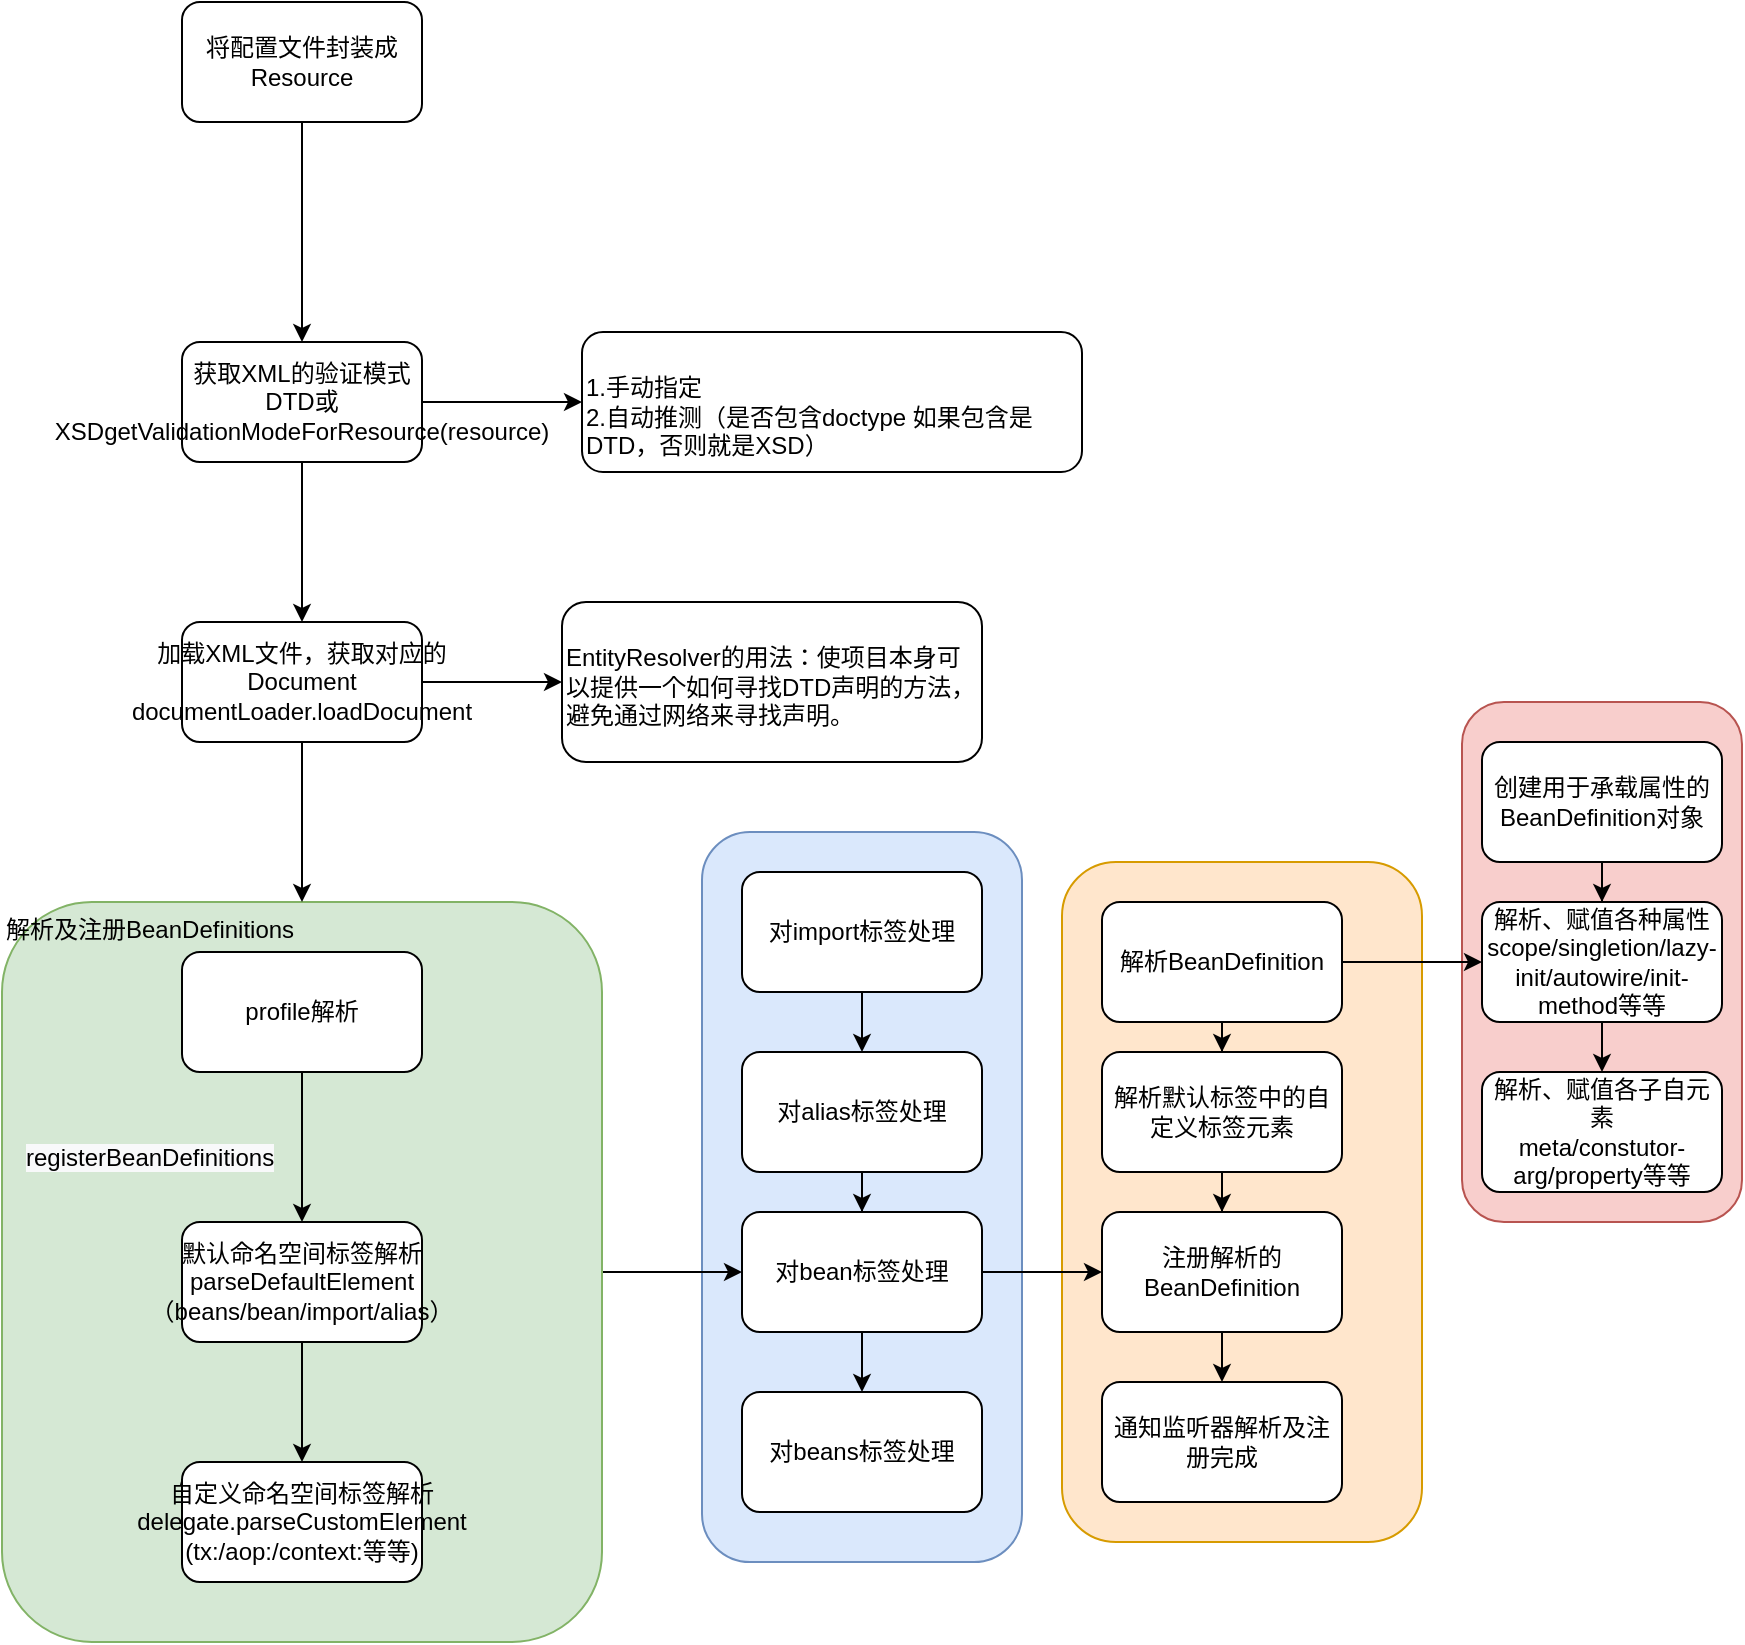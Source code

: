 <mxfile version="15.7.3" type="github">
  <diagram id="ui_wG3QZJv_yEZTvrZ4Z" name="第 1 页">
    <mxGraphModel dx="1185" dy="662" grid="1" gridSize="10" guides="1" tooltips="1" connect="1" arrows="1" fold="1" page="1" pageScale="1" pageWidth="827" pageHeight="1169" math="0" shadow="0">
      <root>
        <mxCell id="0" />
        <mxCell id="1" parent="0" />
        <mxCell id="1a5nTo9B3F3iDElWpVwX-66" value="" style="rounded=1;whiteSpace=wrap;html=1;align=left;verticalAlign=top;fillColor=#dae8fc;strokeColor=#6c8ebf;" vertex="1" parent="1">
          <mxGeometry x="540" y="465" width="160" height="365" as="geometry" />
        </mxCell>
        <mxCell id="1a5nTo9B3F3iDElWpVwX-65" value="" style="rounded=1;whiteSpace=wrap;html=1;align=left;verticalAlign=top;fillColor=#ffe6cc;strokeColor=#d79b00;" vertex="1" parent="1">
          <mxGeometry x="720" y="480" width="180" height="340" as="geometry" />
        </mxCell>
        <mxCell id="1a5nTo9B3F3iDElWpVwX-64" value="" style="rounded=1;whiteSpace=wrap;html=1;align=left;verticalAlign=top;fillColor=#f8cecc;strokeColor=#b85450;" vertex="1" parent="1">
          <mxGeometry x="920" y="400" width="140" height="260" as="geometry" />
        </mxCell>
        <mxCell id="1a5nTo9B3F3iDElWpVwX-47" value="" style="edgeStyle=orthogonalEdgeStyle;rounded=0;orthogonalLoop=1;jettySize=auto;html=1;" edge="1" parent="1" source="1a5nTo9B3F3iDElWpVwX-8" target="1a5nTo9B3F3iDElWpVwX-43">
          <mxGeometry relative="1" as="geometry" />
        </mxCell>
        <mxCell id="1a5nTo9B3F3iDElWpVwX-8" value="解析及注册BeanDefinitions" style="whiteSpace=wrap;html=1;rounded=1;align=left;verticalAlign=top;fillColor=#d5e8d4;strokeColor=#82b366;" vertex="1" parent="1">
          <mxGeometry x="190" y="500" width="300" height="370" as="geometry" />
        </mxCell>
        <mxCell id="1a5nTo9B3F3iDElWpVwX-7" value="" style="edgeStyle=orthogonalEdgeStyle;rounded=0;orthogonalLoop=1;jettySize=auto;html=1;" edge="1" parent="1" source="1a5nTo9B3F3iDElWpVwX-5" target="1a5nTo9B3F3iDElWpVwX-6">
          <mxGeometry relative="1" as="geometry" />
        </mxCell>
        <mxCell id="1a5nTo9B3F3iDElWpVwX-34" value="" style="edgeStyle=orthogonalEdgeStyle;rounded=0;orthogonalLoop=1;jettySize=auto;html=1;" edge="1" parent="1" source="1a5nTo9B3F3iDElWpVwX-5" target="1a5nTo9B3F3iDElWpVwX-30">
          <mxGeometry relative="1" as="geometry" />
        </mxCell>
        <mxCell id="1a5nTo9B3F3iDElWpVwX-5" value="获取XML的验证模式&lt;br&gt;DTD或XSD&lt;span style=&quot;text-align: left&quot;&gt;getValidationModeForResource(resource)&lt;/span&gt;" style="rounded=1;whiteSpace=wrap;html=1;" vertex="1" parent="1">
          <mxGeometry x="280" y="220" width="120" height="60" as="geometry" />
        </mxCell>
        <mxCell id="1a5nTo9B3F3iDElWpVwX-9" value="" style="edgeStyle=orthogonalEdgeStyle;rounded=0;orthogonalLoop=1;jettySize=auto;html=1;" edge="1" parent="1" source="1a5nTo9B3F3iDElWpVwX-6" target="1a5nTo9B3F3iDElWpVwX-8">
          <mxGeometry relative="1" as="geometry" />
        </mxCell>
        <mxCell id="1a5nTo9B3F3iDElWpVwX-33" value="" style="edgeStyle=orthogonalEdgeStyle;rounded=0;orthogonalLoop=1;jettySize=auto;html=1;" edge="1" parent="1" source="1a5nTo9B3F3iDElWpVwX-6" target="1a5nTo9B3F3iDElWpVwX-29">
          <mxGeometry relative="1" as="geometry" />
        </mxCell>
        <mxCell id="1a5nTo9B3F3iDElWpVwX-6" value="加载XML文件，获取对应的Document&lt;br&gt;&lt;span style=&quot;text-align: left&quot;&gt;documentLoader.loadDocument&lt;/span&gt;" style="whiteSpace=wrap;html=1;rounded=1;" vertex="1" parent="1">
          <mxGeometry x="280" y="360" width="120" height="60" as="geometry" />
        </mxCell>
        <mxCell id="1a5nTo9B3F3iDElWpVwX-11" value="" style="edgeStyle=orthogonalEdgeStyle;rounded=0;orthogonalLoop=1;jettySize=auto;html=1;" edge="1" parent="1" source="1a5nTo9B3F3iDElWpVwX-10" target="1a5nTo9B3F3iDElWpVwX-5">
          <mxGeometry relative="1" as="geometry" />
        </mxCell>
        <mxCell id="1a5nTo9B3F3iDElWpVwX-10" value="将配置文件封装成Resource" style="rounded=1;whiteSpace=wrap;html=1;" vertex="1" parent="1">
          <mxGeometry x="280" y="50" width="120" height="60" as="geometry" />
        </mxCell>
        <mxCell id="1a5nTo9B3F3iDElWpVwX-22" value="" style="edgeStyle=orthogonalEdgeStyle;rounded=0;orthogonalLoop=1;jettySize=auto;html=1;" edge="1" parent="1" source="1a5nTo9B3F3iDElWpVwX-19" target="1a5nTo9B3F3iDElWpVwX-21">
          <mxGeometry relative="1" as="geometry" />
        </mxCell>
        <mxCell id="1a5nTo9B3F3iDElWpVwX-19" value="profile解析" style="whiteSpace=wrap;html=1;rounded=1;" vertex="1" parent="1">
          <mxGeometry x="280" y="525" width="120" height="60" as="geometry" />
        </mxCell>
        <mxCell id="1a5nTo9B3F3iDElWpVwX-24" value="" style="edgeStyle=orthogonalEdgeStyle;rounded=0;orthogonalLoop=1;jettySize=auto;html=1;" edge="1" parent="1" source="1a5nTo9B3F3iDElWpVwX-21" target="1a5nTo9B3F3iDElWpVwX-23">
          <mxGeometry relative="1" as="geometry" />
        </mxCell>
        <mxCell id="1a5nTo9B3F3iDElWpVwX-21" value="&lt;span&gt;默认命名空间标签解析parseDefaultElement&lt;br&gt;（beans/bean/import/alias）&lt;/span&gt;" style="whiteSpace=wrap;html=1;rounded=1;" vertex="1" parent="1">
          <mxGeometry x="280" y="660" width="120" height="60" as="geometry" />
        </mxCell>
        <mxCell id="1a5nTo9B3F3iDElWpVwX-23" value="&lt;span&gt;自定义命名空间标签解析delegate.parseCustomElement&lt;br&gt;(tx:/aop:/context:等等)&lt;/span&gt;" style="whiteSpace=wrap;html=1;rounded=1;" vertex="1" parent="1">
          <mxGeometry x="280" y="780" width="120" height="60" as="geometry" />
        </mxCell>
        <mxCell id="1a5nTo9B3F3iDElWpVwX-29" value="&lt;br&gt;&lt;span&gt;EntityResolver的用法：使项目本身可以提供一个如何寻找DTD声明的方法，避免通过网络来寻找声明。&lt;/span&gt;" style="rounded=1;whiteSpace=wrap;html=1;align=left;verticalAlign=top;" vertex="1" parent="1">
          <mxGeometry x="470" y="350" width="210" height="80" as="geometry" />
        </mxCell>
        <mxCell id="1a5nTo9B3F3iDElWpVwX-30" value="&lt;br&gt;&lt;span&gt;1.手动指定&lt;/span&gt;&lt;br&gt;&lt;span&gt;2.自动推测（是否包含doctype 如果包含是DTD，否则就是XSD）&lt;/span&gt;" style="rounded=1;whiteSpace=wrap;html=1;align=left;verticalAlign=top;" vertex="1" parent="1">
          <mxGeometry x="480" y="215" width="250" height="70" as="geometry" />
        </mxCell>
        <mxCell id="1a5nTo9B3F3iDElWpVwX-38" value="&lt;br style=&quot;color: rgb(0, 0, 0); font-family: helvetica; font-size: 12px; font-style: normal; font-weight: 400; letter-spacing: normal; text-align: left; text-indent: 0px; text-transform: none; word-spacing: 0px; background-color: rgb(248, 249, 250);&quot;&gt;&lt;br style=&quot;color: rgb(0, 0, 0); font-family: helvetica; font-size: 12px; font-style: normal; font-weight: 400; letter-spacing: normal; text-align: left; text-indent: 0px; text-transform: none; word-spacing: 0px; background-color: rgb(248, 249, 250);&quot;&gt;&lt;span style=&quot;color: rgb(0, 0, 0); font-size: 12px; font-style: normal; font-weight: 400; letter-spacing: normal; text-align: left; text-indent: 0px; text-transform: none; word-spacing: 0px; background-color: rgb(248, 249, 250); font-family: helvetica;&quot;&gt;registerBeanDefinitions&lt;/span&gt;" style="text;whiteSpace=wrap;html=1;" vertex="1" parent="1">
          <mxGeometry x="200" y="585" width="130" height="70" as="geometry" />
        </mxCell>
        <mxCell id="1a5nTo9B3F3iDElWpVwX-42" value="" style="edgeStyle=orthogonalEdgeStyle;rounded=0;orthogonalLoop=1;jettySize=auto;html=1;" edge="1" parent="1" source="1a5nTo9B3F3iDElWpVwX-39" target="1a5nTo9B3F3iDElWpVwX-41">
          <mxGeometry relative="1" as="geometry" />
        </mxCell>
        <mxCell id="1a5nTo9B3F3iDElWpVwX-39" value="对import标签处理" style="whiteSpace=wrap;html=1;rounded=1;" vertex="1" parent="1">
          <mxGeometry x="560" y="485" width="120" height="60" as="geometry" />
        </mxCell>
        <mxCell id="1a5nTo9B3F3iDElWpVwX-44" value="" style="edgeStyle=orthogonalEdgeStyle;rounded=0;orthogonalLoop=1;jettySize=auto;html=1;" edge="1" parent="1" source="1a5nTo9B3F3iDElWpVwX-41" target="1a5nTo9B3F3iDElWpVwX-43">
          <mxGeometry relative="1" as="geometry" />
        </mxCell>
        <mxCell id="1a5nTo9B3F3iDElWpVwX-41" value="对alias标签处理" style="whiteSpace=wrap;html=1;rounded=1;" vertex="1" parent="1">
          <mxGeometry x="560" y="575" width="120" height="60" as="geometry" />
        </mxCell>
        <mxCell id="1a5nTo9B3F3iDElWpVwX-46" value="" style="edgeStyle=orthogonalEdgeStyle;rounded=0;orthogonalLoop=1;jettySize=auto;html=1;" edge="1" parent="1" source="1a5nTo9B3F3iDElWpVwX-43" target="1a5nTo9B3F3iDElWpVwX-45">
          <mxGeometry relative="1" as="geometry" />
        </mxCell>
        <mxCell id="1a5nTo9B3F3iDElWpVwX-56" value="" style="edgeStyle=orthogonalEdgeStyle;rounded=0;orthogonalLoop=1;jettySize=auto;html=1;" edge="1" parent="1" source="1a5nTo9B3F3iDElWpVwX-43" target="1a5nTo9B3F3iDElWpVwX-52">
          <mxGeometry relative="1" as="geometry" />
        </mxCell>
        <mxCell id="1a5nTo9B3F3iDElWpVwX-43" value="对bean标签处理" style="whiteSpace=wrap;html=1;rounded=1;" vertex="1" parent="1">
          <mxGeometry x="560" y="655" width="120" height="60" as="geometry" />
        </mxCell>
        <mxCell id="1a5nTo9B3F3iDElWpVwX-45" value="对beans标签处理" style="whiteSpace=wrap;html=1;rounded=1;" vertex="1" parent="1">
          <mxGeometry x="560" y="745" width="120" height="60" as="geometry" />
        </mxCell>
        <mxCell id="1a5nTo9B3F3iDElWpVwX-51" value="" style="edgeStyle=orthogonalEdgeStyle;rounded=0;orthogonalLoop=1;jettySize=auto;html=1;" edge="1" parent="1" source="1a5nTo9B3F3iDElWpVwX-48" target="1a5nTo9B3F3iDElWpVwX-50">
          <mxGeometry relative="1" as="geometry" />
        </mxCell>
        <mxCell id="1a5nTo9B3F3iDElWpVwX-63" value="" style="edgeStyle=orthogonalEdgeStyle;rounded=0;orthogonalLoop=1;jettySize=auto;html=1;" edge="1" parent="1" source="1a5nTo9B3F3iDElWpVwX-48" target="1a5nTo9B3F3iDElWpVwX-59">
          <mxGeometry relative="1" as="geometry" />
        </mxCell>
        <mxCell id="1a5nTo9B3F3iDElWpVwX-48" value="解析BeanDefinition" style="whiteSpace=wrap;html=1;rounded=1;" vertex="1" parent="1">
          <mxGeometry x="740" y="500" width="120" height="60" as="geometry" />
        </mxCell>
        <mxCell id="1a5nTo9B3F3iDElWpVwX-53" value="" style="edgeStyle=orthogonalEdgeStyle;rounded=0;orthogonalLoop=1;jettySize=auto;html=1;" edge="1" parent="1" source="1a5nTo9B3F3iDElWpVwX-50" target="1a5nTo9B3F3iDElWpVwX-52">
          <mxGeometry relative="1" as="geometry" />
        </mxCell>
        <mxCell id="1a5nTo9B3F3iDElWpVwX-50" value="解析默认标签中的自定义标签元素" style="whiteSpace=wrap;html=1;rounded=1;" vertex="1" parent="1">
          <mxGeometry x="740" y="575" width="120" height="60" as="geometry" />
        </mxCell>
        <mxCell id="1a5nTo9B3F3iDElWpVwX-55" value="" style="edgeStyle=orthogonalEdgeStyle;rounded=0;orthogonalLoop=1;jettySize=auto;html=1;" edge="1" parent="1" source="1a5nTo9B3F3iDElWpVwX-52" target="1a5nTo9B3F3iDElWpVwX-54">
          <mxGeometry relative="1" as="geometry" />
        </mxCell>
        <mxCell id="1a5nTo9B3F3iDElWpVwX-52" value="注册解析的BeanDefinition" style="whiteSpace=wrap;html=1;rounded=1;" vertex="1" parent="1">
          <mxGeometry x="740" y="655" width="120" height="60" as="geometry" />
        </mxCell>
        <mxCell id="1a5nTo9B3F3iDElWpVwX-54" value="通知监听器解析及注册完成" style="whiteSpace=wrap;html=1;rounded=1;" vertex="1" parent="1">
          <mxGeometry x="740" y="740" width="120" height="60" as="geometry" />
        </mxCell>
        <mxCell id="1a5nTo9B3F3iDElWpVwX-60" value="" style="edgeStyle=orthogonalEdgeStyle;rounded=0;orthogonalLoop=1;jettySize=auto;html=1;" edge="1" parent="1" source="1a5nTo9B3F3iDElWpVwX-57" target="1a5nTo9B3F3iDElWpVwX-59">
          <mxGeometry relative="1" as="geometry" />
        </mxCell>
        <mxCell id="1a5nTo9B3F3iDElWpVwX-57" value="创建用于承载属性的BeanDefinition对象" style="whiteSpace=wrap;html=1;rounded=1;" vertex="1" parent="1">
          <mxGeometry x="930" y="420" width="120" height="60" as="geometry" />
        </mxCell>
        <mxCell id="1a5nTo9B3F3iDElWpVwX-62" value="" style="edgeStyle=orthogonalEdgeStyle;rounded=0;orthogonalLoop=1;jettySize=auto;html=1;" edge="1" parent="1" source="1a5nTo9B3F3iDElWpVwX-59" target="1a5nTo9B3F3iDElWpVwX-61">
          <mxGeometry relative="1" as="geometry" />
        </mxCell>
        <mxCell id="1a5nTo9B3F3iDElWpVwX-59" value="解析、赋值各种属性&lt;br&gt;scope/singletion/lazy-init/autowire/init-method等等" style="whiteSpace=wrap;html=1;rounded=1;" vertex="1" parent="1">
          <mxGeometry x="930" y="500" width="120" height="60" as="geometry" />
        </mxCell>
        <mxCell id="1a5nTo9B3F3iDElWpVwX-61" value="解析、赋值各子自元素&lt;br&gt;meta/constutor-arg/property等等" style="whiteSpace=wrap;html=1;rounded=1;" vertex="1" parent="1">
          <mxGeometry x="930" y="585" width="120" height="60" as="geometry" />
        </mxCell>
      </root>
    </mxGraphModel>
  </diagram>
</mxfile>
